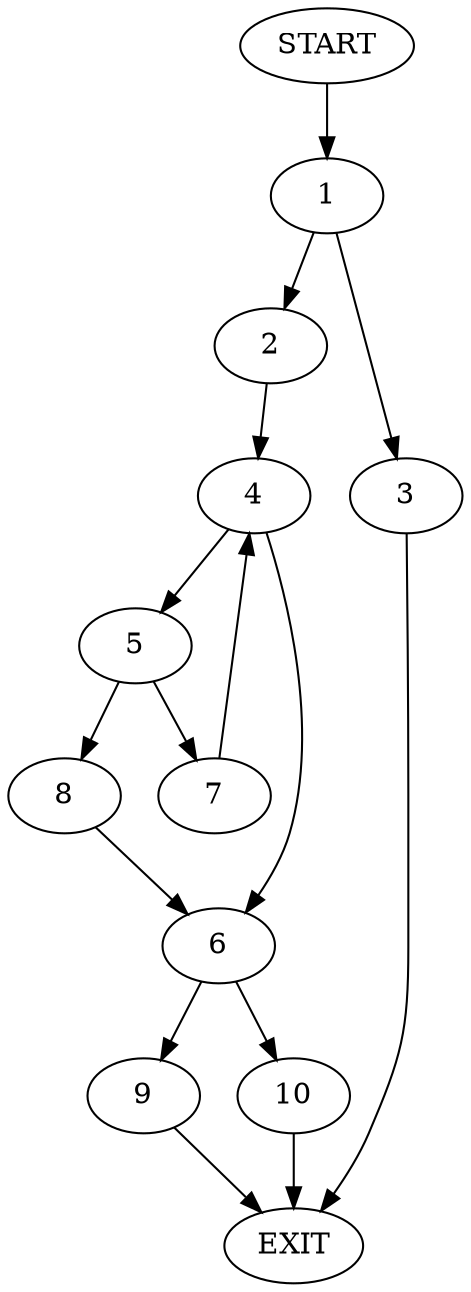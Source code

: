 digraph {
0 [label="START"]
11 [label="EXIT"]
0 -> 1
1 -> 2
1 -> 3
2 -> 4
3 -> 11
4 -> 5
4 -> 6
5 -> 7
5 -> 8
6 -> 9
6 -> 10
7 -> 4
8 -> 6
10 -> 11
9 -> 11
}
